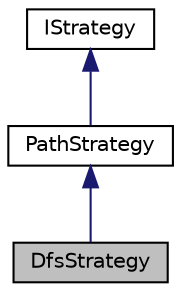 digraph "DfsStrategy"
{
 // LATEX_PDF_SIZE
  edge [fontname="Helvetica",fontsize="10",labelfontname="Helvetica",labelfontsize="10"];
  node [fontname="Helvetica",fontsize="10",shape=record];
  Node1 [label="DfsStrategy",height=0.2,width=0.4,color="black", fillcolor="grey75", style="filled", fontcolor="black",tooltip="this class inhertis from the PathStrategy class and is responsible for generating the depth first sea..."];
  Node2 -> Node1 [dir="back",color="midnightblue",fontsize="10",style="solid",fontname="Helvetica"];
  Node2 [label="PathStrategy",height=0.2,width=0.4,color="black", fillcolor="white", style="filled",URL="$classPathStrategy.html",tooltip="this class inhertis from the IStrategy class and is represents a movement strategy where the entity s..."];
  Node3 -> Node2 [dir="back",color="midnightblue",fontsize="10",style="solid",fontname="Helvetica"];
  Node3 [label="IStrategy",height=0.2,width=0.4,color="black", fillcolor="white", style="filled",URL="$classIStrategy.html",tooltip="Strategy interface."];
}
